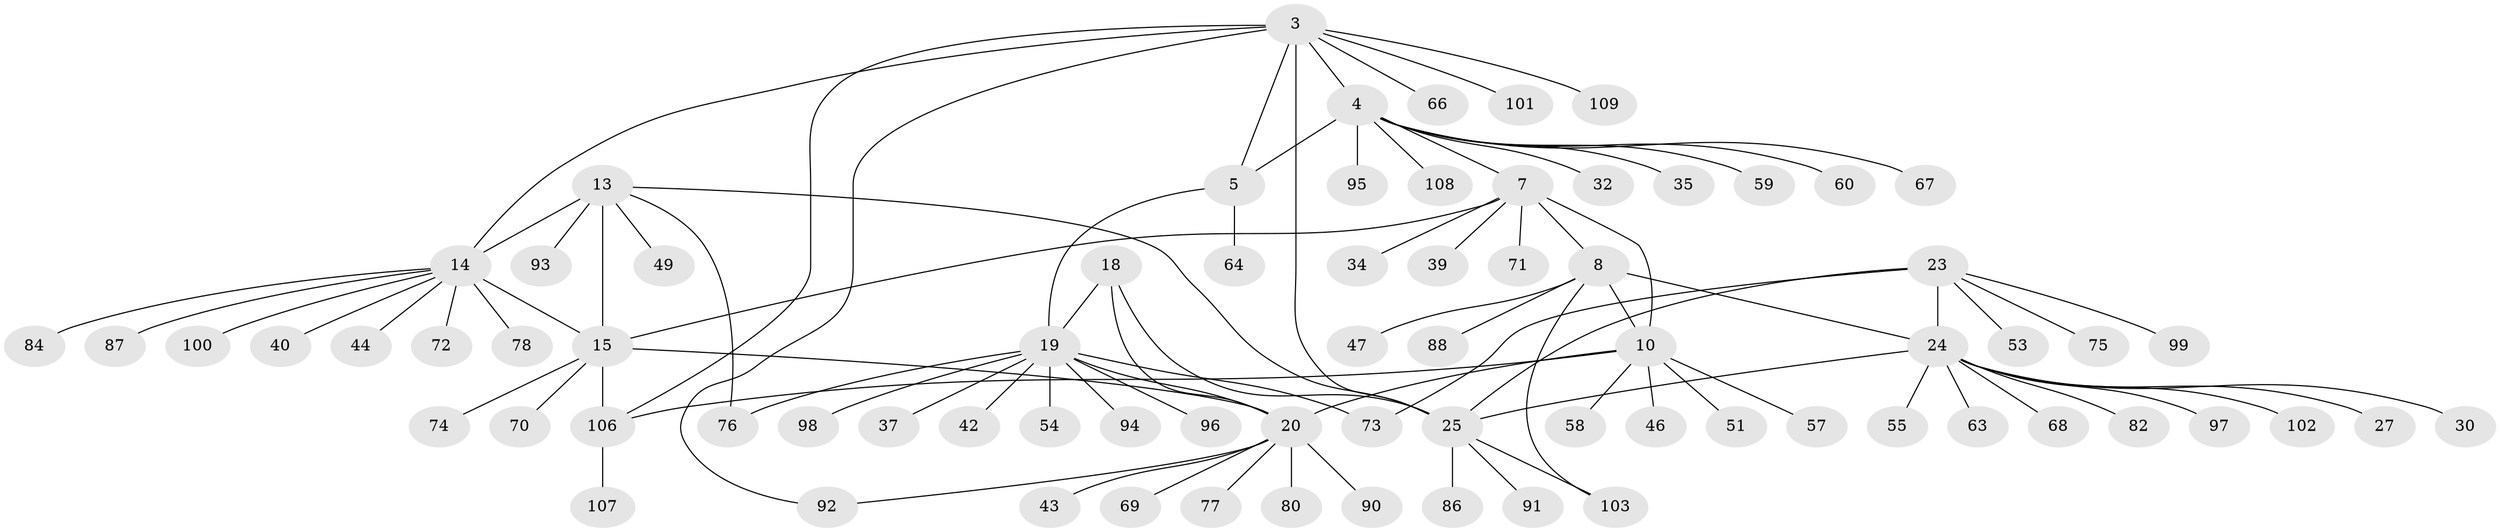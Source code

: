 // original degree distribution, {8: 0.05504587155963303, 4: 0.027522935779816515, 11: 0.009174311926605505, 6: 0.07339449541284404, 9: 0.01834862385321101, 7: 0.027522935779816515, 5: 0.009174311926605505, 13: 0.009174311926605505, 10: 0.01834862385321101, 1: 0.6055045871559633, 3: 0.05504587155963303, 2: 0.09174311926605505}
// Generated by graph-tools (version 1.1) at 2025/58/03/04/25 21:58:04]
// undirected, 76 vertices, 92 edges
graph export_dot {
graph [start="1"]
  node [color=gray90,style=filled];
  3;
  4 [super="+1"];
  5 [super="+2"];
  7;
  8 [super="+6"];
  10 [super="+9"];
  13;
  14 [super="+12"];
  15 [super="+11"];
  18 [super="+17"];
  19;
  20 [super="+16"];
  23 [super="+21"];
  24 [super="+22"];
  25;
  27;
  30;
  32;
  34;
  35;
  37;
  39;
  40;
  42;
  43;
  44;
  46;
  47 [super="+31"];
  49;
  51;
  53;
  54;
  55;
  57;
  58;
  59;
  60;
  63;
  64;
  66;
  67 [super="+28+29"];
  68;
  69;
  70;
  71;
  72 [super="+36+48"];
  73 [super="+56"];
  74;
  75;
  76;
  77;
  78;
  80;
  82 [super="+61"];
  84;
  86;
  87;
  88 [super="+65"];
  90;
  91;
  92 [super="+52+81+85+89"];
  93;
  94;
  95;
  96;
  97;
  98;
  99;
  100;
  101;
  102;
  103;
  106 [super="+105"];
  107;
  108;
  109 [super="+79"];
  3 -- 4 [weight=2];
  3 -- 5 [weight=2];
  3 -- 25;
  3 -- 66;
  3 -- 101;
  3 -- 14;
  3 -- 92;
  3 -- 109;
  3 -- 106;
  4 -- 5 [weight=4];
  4 -- 32;
  4 -- 59;
  4 -- 95;
  4 -- 108;
  4 -- 35;
  4 -- 7;
  4 -- 60;
  4 -- 67;
  5 -- 19;
  5 -- 64;
  7 -- 8 [weight=2];
  7 -- 10 [weight=2];
  7 -- 34;
  7 -- 39;
  7 -- 71;
  7 -- 15;
  8 -- 10 [weight=4];
  8 -- 103;
  8 -- 24;
  8 -- 47;
  8 -- 88;
  10 -- 20;
  10 -- 58;
  10 -- 51;
  10 -- 57;
  10 -- 46;
  10 -- 106;
  13 -- 14 [weight=2];
  13 -- 15 [weight=2];
  13 -- 25;
  13 -- 49;
  13 -- 76;
  13 -- 93;
  14 -- 15 [weight=4];
  14 -- 40;
  14 -- 44;
  14 -- 84;
  14 -- 100;
  14 -- 87;
  14 -- 78;
  14 -- 72;
  15 -- 70;
  15 -- 74;
  15 -- 20;
  15 -- 106;
  18 -- 19 [weight=2];
  18 -- 20 [weight=4];
  18 -- 25;
  19 -- 20 [weight=2];
  19 -- 37;
  19 -- 42;
  19 -- 54;
  19 -- 76;
  19 -- 94;
  19 -- 96;
  19 -- 98;
  19 -- 73;
  20 -- 43;
  20 -- 77;
  20 -- 80;
  20 -- 90;
  20 -- 69;
  20 -- 92;
  23 -- 24 [weight=4];
  23 -- 25 [weight=2];
  23 -- 53;
  23 -- 75;
  23 -- 99;
  23 -- 73;
  24 -- 25 [weight=2];
  24 -- 30;
  24 -- 55;
  24 -- 63;
  24 -- 68;
  24 -- 97;
  24 -- 102;
  24 -- 27;
  24 -- 82;
  25 -- 86;
  25 -- 91;
  25 -- 103;
  106 -- 107;
}
